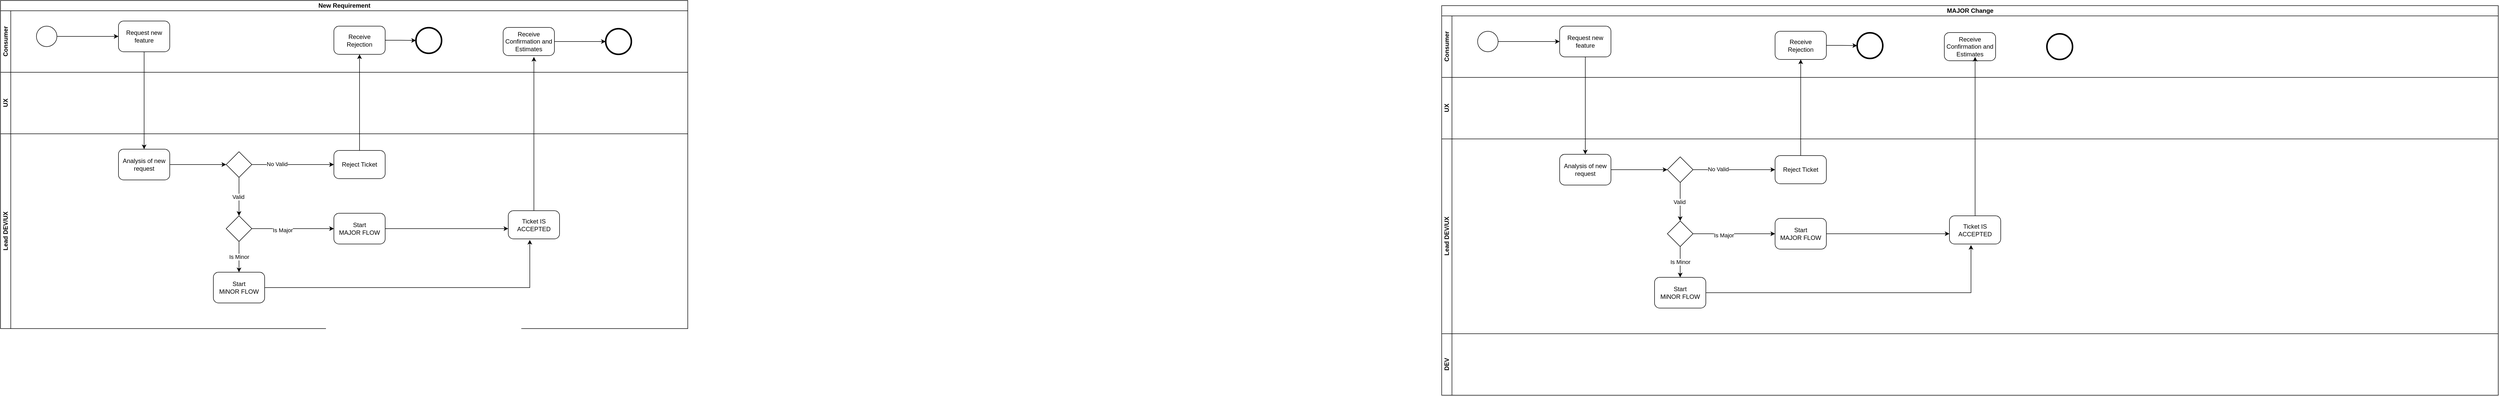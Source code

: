 <mxfile version="17.4.6" type="github">
  <diagram id="4PsWPposRlmO4fBDIOIj" name="Page-1">
    <mxGraphModel dx="2431" dy="2011" grid="1" gridSize="10" guides="1" tooltips="1" connect="1" arrows="1" fold="1" page="1" pageScale="1" pageWidth="850" pageHeight="1100" math="0" shadow="0">
      <root>
        <mxCell id="0" />
        <mxCell id="1" parent="0" />
        <mxCell id="5KK39VGkCOYtTpL4rbGG-1" value="New Requirement" style="swimlane;html=1;childLayout=stackLayout;resizeParent=1;resizeParentMax=0;horizontal=1;startSize=20;horizontalStack=0;" vertex="1" parent="1">
          <mxGeometry x="-310" y="-780" width="1340" height="640" as="geometry" />
        </mxCell>
        <mxCell id="5KK39VGkCOYtTpL4rbGG-5" value="Consumer" style="swimlane;html=1;startSize=20;horizontal=0;" vertex="1" parent="5KK39VGkCOYtTpL4rbGG-1">
          <mxGeometry y="20" width="1340" height="120" as="geometry" />
        </mxCell>
        <mxCell id="5KK39VGkCOYtTpL4rbGG-10" style="edgeStyle=orthogonalEdgeStyle;rounded=0;orthogonalLoop=1;jettySize=auto;html=1;exitX=1;exitY=0.5;exitDx=0;exitDy=0;exitPerimeter=0;entryX=0;entryY=0.5;entryDx=0;entryDy=0;entryPerimeter=0;" edge="1" parent="5KK39VGkCOYtTpL4rbGG-5" source="5KK39VGkCOYtTpL4rbGG-6" target="5KK39VGkCOYtTpL4rbGG-7">
          <mxGeometry relative="1" as="geometry" />
        </mxCell>
        <mxCell id="5KK39VGkCOYtTpL4rbGG-6" value="" style="points=[[0.145,0.145,0],[0.5,0,0],[0.855,0.145,0],[1,0.5,0],[0.855,0.855,0],[0.5,1,0],[0.145,0.855,0],[0,0.5,0]];shape=mxgraph.bpmn.event;html=1;verticalLabelPosition=bottom;labelBackgroundColor=#ffffff;verticalAlign=top;align=center;perimeter=ellipsePerimeter;outlineConnect=0;aspect=fixed;outline=standard;symbol=general;" vertex="1" parent="5KK39VGkCOYtTpL4rbGG-5">
          <mxGeometry x="70" y="30" width="40" height="40" as="geometry" />
        </mxCell>
        <mxCell id="5KK39VGkCOYtTpL4rbGG-7" value="Request new feature" style="points=[[0.25,0,0],[0.5,0,0],[0.75,0,0],[1,0.25,0],[1,0.5,0],[1,0.75,0],[0.75,1,0],[0.5,1,0],[0.25,1,0],[0,0.75,0],[0,0.5,0],[0,0.25,0]];shape=mxgraph.bpmn.task;whiteSpace=wrap;rectStyle=rounded;size=10;taskMarker=abstract;" vertex="1" parent="5KK39VGkCOYtTpL4rbGG-5">
          <mxGeometry x="230" y="20" width="100" height="60" as="geometry" />
        </mxCell>
        <mxCell id="5KK39VGkCOYtTpL4rbGG-22" style="edgeStyle=orthogonalEdgeStyle;rounded=0;orthogonalLoop=1;jettySize=auto;html=1;exitX=1;exitY=0.5;exitDx=0;exitDy=0;exitPerimeter=0;entryX=0;entryY=0.5;entryDx=0;entryDy=0;entryPerimeter=0;" edge="1" parent="5KK39VGkCOYtTpL4rbGG-5" source="5KK39VGkCOYtTpL4rbGG-19" target="5KK39VGkCOYtTpL4rbGG-21">
          <mxGeometry relative="1" as="geometry" />
        </mxCell>
        <mxCell id="5KK39VGkCOYtTpL4rbGG-19" value="Receive &#xa;Rejection" style="points=[[0.25,0,0],[0.5,0,0],[0.75,0,0],[1,0.25,0],[1,0.5,0],[1,0.75,0],[0.75,1,0],[0.5,1,0],[0.25,1,0],[0,0.75,0],[0,0.5,0],[0,0.25,0]];shape=mxgraph.bpmn.task;whiteSpace=wrap;rectStyle=rounded;size=10;taskMarker=abstract;" vertex="1" parent="5KK39VGkCOYtTpL4rbGG-5">
          <mxGeometry x="650" y="30" width="100" height="55" as="geometry" />
        </mxCell>
        <mxCell id="5KK39VGkCOYtTpL4rbGG-21" value="" style="points=[[0.145,0.145,0],[0.5,0,0],[0.855,0.145,0],[1,0.5,0],[0.855,0.855,0],[0.5,1,0],[0.145,0.855,0],[0,0.5,0]];shape=mxgraph.bpmn.event;html=1;verticalLabelPosition=bottom;labelBackgroundColor=#ffffff;verticalAlign=top;align=center;perimeter=ellipsePerimeter;outlineConnect=0;aspect=fixed;outline=end;symbol=terminate2;" vertex="1" parent="5KK39VGkCOYtTpL4rbGG-5">
          <mxGeometry x="810" y="33" width="50" height="50" as="geometry" />
        </mxCell>
        <mxCell id="5KK39VGkCOYtTpL4rbGG-80" style="edgeStyle=orthogonalEdgeStyle;rounded=0;orthogonalLoop=1;jettySize=auto;html=1;exitX=1;exitY=0.5;exitDx=0;exitDy=0;exitPerimeter=0;" edge="1" parent="5KK39VGkCOYtTpL4rbGG-5" source="5KK39VGkCOYtTpL4rbGG-44" target="5KK39VGkCOYtTpL4rbGG-46">
          <mxGeometry relative="1" as="geometry" />
        </mxCell>
        <mxCell id="5KK39VGkCOYtTpL4rbGG-44" value="Receive &#xa;Confirmation and Estimates" style="points=[[0.25,0,0],[0.5,0,0],[0.75,0,0],[1,0.25,0],[1,0.5,0],[1,0.75,0],[0.75,1,0],[0.5,1,0],[0.25,1,0],[0,0.75,0],[0,0.5,0],[0,0.25,0]];shape=mxgraph.bpmn.task;whiteSpace=wrap;rectStyle=rounded;size=10;taskMarker=abstract;" vertex="1" parent="5KK39VGkCOYtTpL4rbGG-5">
          <mxGeometry x="980" y="32.5" width="100" height="55" as="geometry" />
        </mxCell>
        <mxCell id="5KK39VGkCOYtTpL4rbGG-46" value="" style="points=[[0.145,0.145,0],[0.5,0,0],[0.855,0.145,0],[1,0.5,0],[0.855,0.855,0],[0.5,1,0],[0.145,0.855,0],[0,0.5,0]];shape=mxgraph.bpmn.event;html=1;verticalLabelPosition=bottom;labelBackgroundColor=#ffffff;verticalAlign=top;align=center;perimeter=ellipsePerimeter;outlineConnect=0;aspect=fixed;outline=end;symbol=terminate2;" vertex="1" parent="5KK39VGkCOYtTpL4rbGG-5">
          <mxGeometry x="1180" y="35" width="50" height="50" as="geometry" />
        </mxCell>
        <mxCell id="5KK39VGkCOYtTpL4rbGG-3" value="UX" style="swimlane;html=1;startSize=20;horizontal=0;" vertex="1" parent="5KK39VGkCOYtTpL4rbGG-1">
          <mxGeometry y="140" width="1340" height="120" as="geometry" />
        </mxCell>
        <mxCell id="5KK39VGkCOYtTpL4rbGG-14" style="edgeStyle=orthogonalEdgeStyle;rounded=0;orthogonalLoop=1;jettySize=auto;html=1;exitX=0.5;exitY=1;exitDx=0;exitDy=0;exitPerimeter=0;entryX=0.5;entryY=0;entryDx=0;entryDy=0;entryPerimeter=0;" edge="1" parent="5KK39VGkCOYtTpL4rbGG-1" source="5KK39VGkCOYtTpL4rbGG-7" target="5KK39VGkCOYtTpL4rbGG-11">
          <mxGeometry relative="1" as="geometry" />
        </mxCell>
        <mxCell id="5KK39VGkCOYtTpL4rbGG-20" style="edgeStyle=orthogonalEdgeStyle;rounded=0;orthogonalLoop=1;jettySize=auto;html=1;exitX=0.5;exitY=0;exitDx=0;exitDy=0;exitPerimeter=0;" edge="1" parent="5KK39VGkCOYtTpL4rbGG-1" source="5KK39VGkCOYtTpL4rbGG-17" target="5KK39VGkCOYtTpL4rbGG-19">
          <mxGeometry relative="1" as="geometry" />
        </mxCell>
        <mxCell id="5KK39VGkCOYtTpL4rbGG-4" value="Lead DEV/UX" style="swimlane;html=1;startSize=20;horizontal=0;" vertex="1" parent="5KK39VGkCOYtTpL4rbGG-1">
          <mxGeometry y="260" width="1340" height="380" as="geometry" />
        </mxCell>
        <mxCell id="5KK39VGkCOYtTpL4rbGG-16" style="edgeStyle=orthogonalEdgeStyle;rounded=0;orthogonalLoop=1;jettySize=auto;html=1;exitX=1;exitY=0.5;exitDx=0;exitDy=0;exitPerimeter=0;entryX=0;entryY=0.5;entryDx=0;entryDy=0;entryPerimeter=0;" edge="1" parent="5KK39VGkCOYtTpL4rbGG-4" source="5KK39VGkCOYtTpL4rbGG-11" target="5KK39VGkCOYtTpL4rbGG-15">
          <mxGeometry relative="1" as="geometry" />
        </mxCell>
        <mxCell id="5KK39VGkCOYtTpL4rbGG-11" value="Analysis of new request" style="points=[[0.25,0,0],[0.5,0,0],[0.75,0,0],[1,0.25,0],[1,0.5,0],[1,0.75,0],[0.75,1,0],[0.5,1,0],[0.25,1,0],[0,0.75,0],[0,0.5,0],[0,0.25,0]];shape=mxgraph.bpmn.task;whiteSpace=wrap;rectStyle=rounded;size=10;taskMarker=abstract;" vertex="1" parent="5KK39VGkCOYtTpL4rbGG-4">
          <mxGeometry x="230" y="30" width="100" height="60" as="geometry" />
        </mxCell>
        <mxCell id="5KK39VGkCOYtTpL4rbGG-18" style="edgeStyle=orthogonalEdgeStyle;rounded=0;orthogonalLoop=1;jettySize=auto;html=1;exitX=1;exitY=0.5;exitDx=0;exitDy=0;exitPerimeter=0;entryX=0;entryY=0.5;entryDx=0;entryDy=0;entryPerimeter=0;" edge="1" parent="5KK39VGkCOYtTpL4rbGG-4" source="5KK39VGkCOYtTpL4rbGG-15" target="5KK39VGkCOYtTpL4rbGG-17">
          <mxGeometry relative="1" as="geometry" />
        </mxCell>
        <mxCell id="5KK39VGkCOYtTpL4rbGG-25" value="No Valid" style="edgeLabel;html=1;align=center;verticalAlign=middle;resizable=0;points=[];" vertex="1" connectable="0" parent="5KK39VGkCOYtTpL4rbGG-18">
          <mxGeometry x="-0.394" y="1" relative="1" as="geometry">
            <mxPoint as="offset" />
          </mxGeometry>
        </mxCell>
        <mxCell id="5KK39VGkCOYtTpL4rbGG-24" value="Valid&amp;nbsp;" style="edgeStyle=orthogonalEdgeStyle;rounded=0;orthogonalLoop=1;jettySize=auto;html=1;exitX=0.5;exitY=1;exitDx=0;exitDy=0;exitPerimeter=0;entryX=0.5;entryY=0;entryDx=0;entryDy=0;entryPerimeter=0;" edge="1" parent="5KK39VGkCOYtTpL4rbGG-4" source="5KK39VGkCOYtTpL4rbGG-15" target="5KK39VGkCOYtTpL4rbGG-23">
          <mxGeometry relative="1" as="geometry" />
        </mxCell>
        <mxCell id="5KK39VGkCOYtTpL4rbGG-15" value="" style="points=[[0.25,0.25,0],[0.5,0,0],[0.75,0.25,0],[1,0.5,0],[0.75,0.75,0],[0.5,1,0],[0.25,0.75,0],[0,0.5,0]];shape=mxgraph.bpmn.gateway2;html=1;verticalLabelPosition=bottom;labelBackgroundColor=#ffffff;verticalAlign=top;align=center;perimeter=rhombusPerimeter;outlineConnect=0;outline=none;symbol=none;" vertex="1" parent="5KK39VGkCOYtTpL4rbGG-4">
          <mxGeometry x="440" y="35" width="50" height="50" as="geometry" />
        </mxCell>
        <mxCell id="5KK39VGkCOYtTpL4rbGG-17" value="Reject Ticket" style="points=[[0.25,0,0],[0.5,0,0],[0.75,0,0],[1,0.25,0],[1,0.5,0],[1,0.75,0],[0.75,1,0],[0.5,1,0],[0.25,1,0],[0,0.75,0],[0,0.5,0],[0,0.25,0]];shape=mxgraph.bpmn.task;whiteSpace=wrap;rectStyle=rounded;size=10;taskMarker=abstract;" vertex="1" parent="5KK39VGkCOYtTpL4rbGG-4">
          <mxGeometry x="650" y="32.5" width="100" height="55" as="geometry" />
        </mxCell>
        <mxCell id="5KK39VGkCOYtTpL4rbGG-38" style="edgeStyle=orthogonalEdgeStyle;rounded=0;orthogonalLoop=1;jettySize=auto;html=1;exitX=1;exitY=0.5;exitDx=0;exitDy=0;exitPerimeter=0;entryX=0;entryY=0.5;entryDx=0;entryDy=0;entryPerimeter=0;" edge="1" parent="5KK39VGkCOYtTpL4rbGG-4" source="5KK39VGkCOYtTpL4rbGG-23" target="5KK39VGkCOYtTpL4rbGG-26">
          <mxGeometry relative="1" as="geometry" />
        </mxCell>
        <mxCell id="5KK39VGkCOYtTpL4rbGG-40" value="Is Major" style="edgeLabel;html=1;align=center;verticalAlign=middle;resizable=0;points=[];" vertex="1" connectable="0" parent="5KK39VGkCOYtTpL4rbGG-38">
          <mxGeometry x="-0.25" y="-3" relative="1" as="geometry">
            <mxPoint as="offset" />
          </mxGeometry>
        </mxCell>
        <mxCell id="5KK39VGkCOYtTpL4rbGG-39" value="Is Minor" style="edgeStyle=orthogonalEdgeStyle;rounded=0;orthogonalLoop=1;jettySize=auto;html=1;exitX=0.5;exitY=1;exitDx=0;exitDy=0;exitPerimeter=0;" edge="1" parent="5KK39VGkCOYtTpL4rbGG-4" source="5KK39VGkCOYtTpL4rbGG-23" target="5KK39VGkCOYtTpL4rbGG-37">
          <mxGeometry relative="1" as="geometry" />
        </mxCell>
        <mxCell id="5KK39VGkCOYtTpL4rbGG-23" value="" style="points=[[0.25,0.25,0],[0.5,0,0],[0.75,0.25,0],[1,0.5,0],[0.75,0.75,0],[0.5,1,0],[0.25,0.75,0],[0,0.5,0]];shape=mxgraph.bpmn.gateway2;html=1;verticalLabelPosition=bottom;labelBackgroundColor=#ffffff;verticalAlign=top;align=center;perimeter=rhombusPerimeter;outlineConnect=0;outline=none;symbol=none;" vertex="1" parent="5KK39VGkCOYtTpL4rbGG-4">
          <mxGeometry x="440" y="160" width="50" height="50" as="geometry" />
        </mxCell>
        <mxCell id="5KK39VGkCOYtTpL4rbGG-42" style="edgeStyle=orthogonalEdgeStyle;rounded=0;orthogonalLoop=1;jettySize=auto;html=1;exitX=1;exitY=0.5;exitDx=0;exitDy=0;exitPerimeter=0;entryX=0;entryY=0.636;entryDx=0;entryDy=0;entryPerimeter=0;" edge="1" parent="5KK39VGkCOYtTpL4rbGG-4" source="5KK39VGkCOYtTpL4rbGG-26" target="5KK39VGkCOYtTpL4rbGG-41">
          <mxGeometry relative="1" as="geometry" />
        </mxCell>
        <mxCell id="5KK39VGkCOYtTpL4rbGG-26" value="Start&#xa;MAJOR FLOW" style="points=[[0.25,0,0],[0.5,0,0],[0.75,0,0],[1,0.25,0],[1,0.5,0],[1,0.75,0],[0.75,1,0],[0.5,1,0],[0.25,1,0],[0,0.75,0],[0,0.5,0],[0,0.25,0]];shape=mxgraph.bpmn.task;whiteSpace=wrap;rectStyle=rounded;size=10;taskMarker=abstract;" vertex="1" parent="5KK39VGkCOYtTpL4rbGG-4">
          <mxGeometry x="650" y="155" width="100" height="60" as="geometry" />
        </mxCell>
        <mxCell id="5KK39VGkCOYtTpL4rbGG-43" style="edgeStyle=orthogonalEdgeStyle;rounded=0;orthogonalLoop=1;jettySize=auto;html=1;exitX=1;exitY=0.5;exitDx=0;exitDy=0;exitPerimeter=0;entryX=0.42;entryY=1.036;entryDx=0;entryDy=0;entryPerimeter=0;" edge="1" parent="5KK39VGkCOYtTpL4rbGG-4" source="5KK39VGkCOYtTpL4rbGG-37" target="5KK39VGkCOYtTpL4rbGG-41">
          <mxGeometry relative="1" as="geometry" />
        </mxCell>
        <mxCell id="5KK39VGkCOYtTpL4rbGG-37" value="Start&#xa;MiNOR FLOW" style="points=[[0.25,0,0],[0.5,0,0],[0.75,0,0],[1,0.25,0],[1,0.5,0],[1,0.75,0],[0.75,1,0],[0.5,1,0],[0.25,1,0],[0,0.75,0],[0,0.5,0],[0,0.25,0]];shape=mxgraph.bpmn.task;whiteSpace=wrap;rectStyle=rounded;size=10;taskMarker=abstract;" vertex="1" parent="5KK39VGkCOYtTpL4rbGG-4">
          <mxGeometry x="415" y="270" width="100" height="60" as="geometry" />
        </mxCell>
        <mxCell id="5KK39VGkCOYtTpL4rbGG-41" value="Ticket IS ACCEPTED" style="points=[[0.25,0,0],[0.5,0,0],[0.75,0,0],[1,0.25,0],[1,0.5,0],[1,0.75,0],[0.75,1,0],[0.5,1,0],[0.25,1,0],[0,0.75,0],[0,0.5,0],[0,0.25,0]];shape=mxgraph.bpmn.task;whiteSpace=wrap;rectStyle=rounded;size=10;taskMarker=abstract;" vertex="1" parent="5KK39VGkCOYtTpL4rbGG-4">
          <mxGeometry x="990" y="150" width="100" height="55" as="geometry" />
        </mxCell>
        <mxCell id="5KK39VGkCOYtTpL4rbGG-45" style="edgeStyle=orthogonalEdgeStyle;rounded=0;orthogonalLoop=1;jettySize=auto;html=1;exitX=0.5;exitY=0;exitDx=0;exitDy=0;exitPerimeter=0;" edge="1" parent="5KK39VGkCOYtTpL4rbGG-1" source="5KK39VGkCOYtTpL4rbGG-41">
          <mxGeometry relative="1" as="geometry">
            <mxPoint x="1040" y="110" as="targetPoint" />
          </mxGeometry>
        </mxCell>
        <mxCell id="5KK39VGkCOYtTpL4rbGG-48" value="MAJOR Change" style="swimlane;html=1;childLayout=stackLayout;resizeParent=1;resizeParentMax=0;horizontal=1;startSize=20;horizontalStack=0;" vertex="1" parent="1">
          <mxGeometry x="2500" y="-770" width="2060" height="640" as="geometry" />
        </mxCell>
        <mxCell id="5KK39VGkCOYtTpL4rbGG-49" value="Consumer" style="swimlane;html=1;startSize=20;horizontal=0;" vertex="1" parent="5KK39VGkCOYtTpL4rbGG-48">
          <mxGeometry y="20" width="2060" height="120" as="geometry" />
        </mxCell>
        <mxCell id="5KK39VGkCOYtTpL4rbGG-50" style="edgeStyle=orthogonalEdgeStyle;rounded=0;orthogonalLoop=1;jettySize=auto;html=1;exitX=1;exitY=0.5;exitDx=0;exitDy=0;exitPerimeter=0;entryX=0;entryY=0.5;entryDx=0;entryDy=0;entryPerimeter=0;" edge="1" parent="5KK39VGkCOYtTpL4rbGG-49" source="5KK39VGkCOYtTpL4rbGG-51" target="5KK39VGkCOYtTpL4rbGG-52">
          <mxGeometry relative="1" as="geometry" />
        </mxCell>
        <mxCell id="5KK39VGkCOYtTpL4rbGG-51" value="" style="points=[[0.145,0.145,0],[0.5,0,0],[0.855,0.145,0],[1,0.5,0],[0.855,0.855,0],[0.5,1,0],[0.145,0.855,0],[0,0.5,0]];shape=mxgraph.bpmn.event;html=1;verticalLabelPosition=bottom;labelBackgroundColor=#ffffff;verticalAlign=top;align=center;perimeter=ellipsePerimeter;outlineConnect=0;aspect=fixed;outline=standard;symbol=general;" vertex="1" parent="5KK39VGkCOYtTpL4rbGG-49">
          <mxGeometry x="70" y="30" width="40" height="40" as="geometry" />
        </mxCell>
        <mxCell id="5KK39VGkCOYtTpL4rbGG-52" value="Request new feature" style="points=[[0.25,0,0],[0.5,0,0],[0.75,0,0],[1,0.25,0],[1,0.5,0],[1,0.75,0],[0.75,1,0],[0.5,1,0],[0.25,1,0],[0,0.75,0],[0,0.5,0],[0,0.25,0]];shape=mxgraph.bpmn.task;whiteSpace=wrap;rectStyle=rounded;size=10;taskMarker=abstract;" vertex="1" parent="5KK39VGkCOYtTpL4rbGG-49">
          <mxGeometry x="230" y="20" width="100" height="60" as="geometry" />
        </mxCell>
        <mxCell id="5KK39VGkCOYtTpL4rbGG-53" style="edgeStyle=orthogonalEdgeStyle;rounded=0;orthogonalLoop=1;jettySize=auto;html=1;exitX=1;exitY=0.5;exitDx=0;exitDy=0;exitPerimeter=0;entryX=0;entryY=0.5;entryDx=0;entryDy=0;entryPerimeter=0;" edge="1" parent="5KK39VGkCOYtTpL4rbGG-49" source="5KK39VGkCOYtTpL4rbGG-54" target="5KK39VGkCOYtTpL4rbGG-55">
          <mxGeometry relative="1" as="geometry" />
        </mxCell>
        <mxCell id="5KK39VGkCOYtTpL4rbGG-54" value="Receive &#xa;Rejection" style="points=[[0.25,0,0],[0.5,0,0],[0.75,0,0],[1,0.25,0],[1,0.5,0],[1,0.75,0],[0.75,1,0],[0.5,1,0],[0.25,1,0],[0,0.75,0],[0,0.5,0],[0,0.25,0]];shape=mxgraph.bpmn.task;whiteSpace=wrap;rectStyle=rounded;size=10;taskMarker=abstract;" vertex="1" parent="5KK39VGkCOYtTpL4rbGG-49">
          <mxGeometry x="650" y="30" width="100" height="55" as="geometry" />
        </mxCell>
        <mxCell id="5KK39VGkCOYtTpL4rbGG-55" value="" style="points=[[0.145,0.145,0],[0.5,0,0],[0.855,0.145,0],[1,0.5,0],[0.855,0.855,0],[0.5,1,0],[0.145,0.855,0],[0,0.5,0]];shape=mxgraph.bpmn.event;html=1;verticalLabelPosition=bottom;labelBackgroundColor=#ffffff;verticalAlign=top;align=center;perimeter=ellipsePerimeter;outlineConnect=0;aspect=fixed;outline=end;symbol=terminate2;" vertex="1" parent="5KK39VGkCOYtTpL4rbGG-49">
          <mxGeometry x="810" y="33" width="50" height="50" as="geometry" />
        </mxCell>
        <mxCell id="5KK39VGkCOYtTpL4rbGG-56" value="Receive &#xa;Confirmation and Estimates" style="points=[[0.25,0,0],[0.5,0,0],[0.75,0,0],[1,0.25,0],[1,0.5,0],[1,0.75,0],[0.75,1,0],[0.5,1,0],[0.25,1,0],[0,0.75,0],[0,0.5,0],[0,0.25,0]];shape=mxgraph.bpmn.task;whiteSpace=wrap;rectStyle=rounded;size=10;taskMarker=abstract;" vertex="1" parent="5KK39VGkCOYtTpL4rbGG-49">
          <mxGeometry x="980" y="32.5" width="100" height="55" as="geometry" />
        </mxCell>
        <mxCell id="5KK39VGkCOYtTpL4rbGG-57" value="" style="points=[[0.145,0.145,0],[0.5,0,0],[0.855,0.145,0],[1,0.5,0],[0.855,0.855,0],[0.5,1,0],[0.145,0.855,0],[0,0.5,0]];shape=mxgraph.bpmn.event;html=1;verticalLabelPosition=bottom;labelBackgroundColor=#ffffff;verticalAlign=top;align=center;perimeter=ellipsePerimeter;outlineConnect=0;aspect=fixed;outline=end;symbol=terminate2;" vertex="1" parent="5KK39VGkCOYtTpL4rbGG-49">
          <mxGeometry x="1180" y="35" width="50" height="50" as="geometry" />
        </mxCell>
        <mxCell id="5KK39VGkCOYtTpL4rbGG-58" value="UX" style="swimlane;html=1;startSize=20;horizontal=0;" vertex="1" parent="5KK39VGkCOYtTpL4rbGG-48">
          <mxGeometry y="140" width="2060" height="120" as="geometry" />
        </mxCell>
        <mxCell id="5KK39VGkCOYtTpL4rbGG-59" style="edgeStyle=orthogonalEdgeStyle;rounded=0;orthogonalLoop=1;jettySize=auto;html=1;exitX=0.5;exitY=1;exitDx=0;exitDy=0;exitPerimeter=0;entryX=0.5;entryY=0;entryDx=0;entryDy=0;entryPerimeter=0;" edge="1" parent="5KK39VGkCOYtTpL4rbGG-48" source="5KK39VGkCOYtTpL4rbGG-52" target="5KK39VGkCOYtTpL4rbGG-63">
          <mxGeometry relative="1" as="geometry" />
        </mxCell>
        <mxCell id="5KK39VGkCOYtTpL4rbGG-60" style="edgeStyle=orthogonalEdgeStyle;rounded=0;orthogonalLoop=1;jettySize=auto;html=1;exitX=0.5;exitY=0;exitDx=0;exitDy=0;exitPerimeter=0;" edge="1" parent="5KK39VGkCOYtTpL4rbGG-48" source="5KK39VGkCOYtTpL4rbGG-68" target="5KK39VGkCOYtTpL4rbGG-54">
          <mxGeometry relative="1" as="geometry" />
        </mxCell>
        <mxCell id="5KK39VGkCOYtTpL4rbGG-61" value="Lead DEV/UX" style="swimlane;html=1;startSize=20;horizontal=0;" vertex="1" parent="5KK39VGkCOYtTpL4rbGG-48">
          <mxGeometry y="260" width="2060" height="380" as="geometry" />
        </mxCell>
        <mxCell id="5KK39VGkCOYtTpL4rbGG-62" style="edgeStyle=orthogonalEdgeStyle;rounded=0;orthogonalLoop=1;jettySize=auto;html=1;exitX=1;exitY=0.5;exitDx=0;exitDy=0;exitPerimeter=0;entryX=0;entryY=0.5;entryDx=0;entryDy=0;entryPerimeter=0;" edge="1" parent="5KK39VGkCOYtTpL4rbGG-61" source="5KK39VGkCOYtTpL4rbGG-63" target="5KK39VGkCOYtTpL4rbGG-67">
          <mxGeometry relative="1" as="geometry" />
        </mxCell>
        <mxCell id="5KK39VGkCOYtTpL4rbGG-63" value="Analysis of new request" style="points=[[0.25,0,0],[0.5,0,0],[0.75,0,0],[1,0.25,0],[1,0.5,0],[1,0.75,0],[0.75,1,0],[0.5,1,0],[0.25,1,0],[0,0.75,0],[0,0.5,0],[0,0.25,0]];shape=mxgraph.bpmn.task;whiteSpace=wrap;rectStyle=rounded;size=10;taskMarker=abstract;" vertex="1" parent="5KK39VGkCOYtTpL4rbGG-61">
          <mxGeometry x="230" y="30" width="100" height="60" as="geometry" />
        </mxCell>
        <mxCell id="5KK39VGkCOYtTpL4rbGG-64" style="edgeStyle=orthogonalEdgeStyle;rounded=0;orthogonalLoop=1;jettySize=auto;html=1;exitX=1;exitY=0.5;exitDx=0;exitDy=0;exitPerimeter=0;entryX=0;entryY=0.5;entryDx=0;entryDy=0;entryPerimeter=0;" edge="1" parent="5KK39VGkCOYtTpL4rbGG-61" source="5KK39VGkCOYtTpL4rbGG-67" target="5KK39VGkCOYtTpL4rbGG-68">
          <mxGeometry relative="1" as="geometry" />
        </mxCell>
        <mxCell id="5KK39VGkCOYtTpL4rbGG-65" value="No Valid" style="edgeLabel;html=1;align=center;verticalAlign=middle;resizable=0;points=[];" vertex="1" connectable="0" parent="5KK39VGkCOYtTpL4rbGG-64">
          <mxGeometry x="-0.394" y="1" relative="1" as="geometry">
            <mxPoint as="offset" />
          </mxGeometry>
        </mxCell>
        <mxCell id="5KK39VGkCOYtTpL4rbGG-66" value="Valid&amp;nbsp;" style="edgeStyle=orthogonalEdgeStyle;rounded=0;orthogonalLoop=1;jettySize=auto;html=1;exitX=0.5;exitY=1;exitDx=0;exitDy=0;exitPerimeter=0;entryX=0.5;entryY=0;entryDx=0;entryDy=0;entryPerimeter=0;" edge="1" parent="5KK39VGkCOYtTpL4rbGG-61" source="5KK39VGkCOYtTpL4rbGG-67" target="5KK39VGkCOYtTpL4rbGG-72">
          <mxGeometry relative="1" as="geometry" />
        </mxCell>
        <mxCell id="5KK39VGkCOYtTpL4rbGG-67" value="" style="points=[[0.25,0.25,0],[0.5,0,0],[0.75,0.25,0],[1,0.5,0],[0.75,0.75,0],[0.5,1,0],[0.25,0.75,0],[0,0.5,0]];shape=mxgraph.bpmn.gateway2;html=1;verticalLabelPosition=bottom;labelBackgroundColor=#ffffff;verticalAlign=top;align=center;perimeter=rhombusPerimeter;outlineConnect=0;outline=none;symbol=none;" vertex="1" parent="5KK39VGkCOYtTpL4rbGG-61">
          <mxGeometry x="440" y="35" width="50" height="50" as="geometry" />
        </mxCell>
        <mxCell id="5KK39VGkCOYtTpL4rbGG-68" value="Reject Ticket" style="points=[[0.25,0,0],[0.5,0,0],[0.75,0,0],[1,0.25,0],[1,0.5,0],[1,0.75,0],[0.75,1,0],[0.5,1,0],[0.25,1,0],[0,0.75,0],[0,0.5,0],[0,0.25,0]];shape=mxgraph.bpmn.task;whiteSpace=wrap;rectStyle=rounded;size=10;taskMarker=abstract;" vertex="1" parent="5KK39VGkCOYtTpL4rbGG-61">
          <mxGeometry x="650" y="32.5" width="100" height="55" as="geometry" />
        </mxCell>
        <mxCell id="5KK39VGkCOYtTpL4rbGG-69" style="edgeStyle=orthogonalEdgeStyle;rounded=0;orthogonalLoop=1;jettySize=auto;html=1;exitX=1;exitY=0.5;exitDx=0;exitDy=0;exitPerimeter=0;entryX=0;entryY=0.5;entryDx=0;entryDy=0;entryPerimeter=0;" edge="1" parent="5KK39VGkCOYtTpL4rbGG-61" source="5KK39VGkCOYtTpL4rbGG-72" target="5KK39VGkCOYtTpL4rbGG-74">
          <mxGeometry relative="1" as="geometry" />
        </mxCell>
        <mxCell id="5KK39VGkCOYtTpL4rbGG-70" value="Is Major" style="edgeLabel;html=1;align=center;verticalAlign=middle;resizable=0;points=[];" vertex="1" connectable="0" parent="5KK39VGkCOYtTpL4rbGG-69">
          <mxGeometry x="-0.25" y="-3" relative="1" as="geometry">
            <mxPoint as="offset" />
          </mxGeometry>
        </mxCell>
        <mxCell id="5KK39VGkCOYtTpL4rbGG-71" value="Is Minor" style="edgeStyle=orthogonalEdgeStyle;rounded=0;orthogonalLoop=1;jettySize=auto;html=1;exitX=0.5;exitY=1;exitDx=0;exitDy=0;exitPerimeter=0;" edge="1" parent="5KK39VGkCOYtTpL4rbGG-61" source="5KK39VGkCOYtTpL4rbGG-72" target="5KK39VGkCOYtTpL4rbGG-76">
          <mxGeometry relative="1" as="geometry" />
        </mxCell>
        <mxCell id="5KK39VGkCOYtTpL4rbGG-72" value="" style="points=[[0.25,0.25,0],[0.5,0,0],[0.75,0.25,0],[1,0.5,0],[0.75,0.75,0],[0.5,1,0],[0.25,0.75,0],[0,0.5,0]];shape=mxgraph.bpmn.gateway2;html=1;verticalLabelPosition=bottom;labelBackgroundColor=#ffffff;verticalAlign=top;align=center;perimeter=rhombusPerimeter;outlineConnect=0;outline=none;symbol=none;" vertex="1" parent="5KK39VGkCOYtTpL4rbGG-61">
          <mxGeometry x="440" y="160" width="50" height="50" as="geometry" />
        </mxCell>
        <mxCell id="5KK39VGkCOYtTpL4rbGG-73" style="edgeStyle=orthogonalEdgeStyle;rounded=0;orthogonalLoop=1;jettySize=auto;html=1;exitX=1;exitY=0.5;exitDx=0;exitDy=0;exitPerimeter=0;entryX=0;entryY=0.636;entryDx=0;entryDy=0;entryPerimeter=0;" edge="1" parent="5KK39VGkCOYtTpL4rbGG-61" source="5KK39VGkCOYtTpL4rbGG-74" target="5KK39VGkCOYtTpL4rbGG-77">
          <mxGeometry relative="1" as="geometry" />
        </mxCell>
        <mxCell id="5KK39VGkCOYtTpL4rbGG-74" value="Start&#xa;MAJOR FLOW" style="points=[[0.25,0,0],[0.5,0,0],[0.75,0,0],[1,0.25,0],[1,0.5,0],[1,0.75,0],[0.75,1,0],[0.5,1,0],[0.25,1,0],[0,0.75,0],[0,0.5,0],[0,0.25,0]];shape=mxgraph.bpmn.task;whiteSpace=wrap;rectStyle=rounded;size=10;taskMarker=abstract;" vertex="1" parent="5KK39VGkCOYtTpL4rbGG-61">
          <mxGeometry x="650" y="155" width="100" height="60" as="geometry" />
        </mxCell>
        <mxCell id="5KK39VGkCOYtTpL4rbGG-75" style="edgeStyle=orthogonalEdgeStyle;rounded=0;orthogonalLoop=1;jettySize=auto;html=1;exitX=1;exitY=0.5;exitDx=0;exitDy=0;exitPerimeter=0;entryX=0.42;entryY=1.036;entryDx=0;entryDy=0;entryPerimeter=0;" edge="1" parent="5KK39VGkCOYtTpL4rbGG-61" source="5KK39VGkCOYtTpL4rbGG-76" target="5KK39VGkCOYtTpL4rbGG-77">
          <mxGeometry relative="1" as="geometry" />
        </mxCell>
        <mxCell id="5KK39VGkCOYtTpL4rbGG-76" value="Start&#xa;MiNOR FLOW" style="points=[[0.25,0,0],[0.5,0,0],[0.75,0,0],[1,0.25,0],[1,0.5,0],[1,0.75,0],[0.75,1,0],[0.5,1,0],[0.25,1,0],[0,0.75,0],[0,0.5,0],[0,0.25,0]];shape=mxgraph.bpmn.task;whiteSpace=wrap;rectStyle=rounded;size=10;taskMarker=abstract;" vertex="1" parent="5KK39VGkCOYtTpL4rbGG-61">
          <mxGeometry x="415" y="270" width="100" height="60" as="geometry" />
        </mxCell>
        <mxCell id="5KK39VGkCOYtTpL4rbGG-77" value="Ticket IS ACCEPTED" style="points=[[0.25,0,0],[0.5,0,0],[0.75,0,0],[1,0.25,0],[1,0.5,0],[1,0.75,0],[0.75,1,0],[0.5,1,0],[0.25,1,0],[0,0.75,0],[0,0.5,0],[0,0.25,0]];shape=mxgraph.bpmn.task;whiteSpace=wrap;rectStyle=rounded;size=10;taskMarker=abstract;" vertex="1" parent="5KK39VGkCOYtTpL4rbGG-61">
          <mxGeometry x="990" y="150" width="100" height="55" as="geometry" />
        </mxCell>
        <mxCell id="5KK39VGkCOYtTpL4rbGG-78" style="edgeStyle=orthogonalEdgeStyle;rounded=0;orthogonalLoop=1;jettySize=auto;html=1;exitX=0.5;exitY=0;exitDx=0;exitDy=0;exitPerimeter=0;entryX=0.6;entryY=0.864;entryDx=0;entryDy=0;entryPerimeter=0;" edge="1" parent="5KK39VGkCOYtTpL4rbGG-48" source="5KK39VGkCOYtTpL4rbGG-77" target="5KK39VGkCOYtTpL4rbGG-56">
          <mxGeometry relative="1" as="geometry" />
        </mxCell>
        <mxCell id="5KK39VGkCOYtTpL4rbGG-79" value="DEV" style="swimlane;html=1;startSize=20;horizontal=0;" vertex="1" parent="1">
          <mxGeometry x="2500" y="-130" width="2060" height="120" as="geometry" />
        </mxCell>
      </root>
    </mxGraphModel>
  </diagram>
</mxfile>
